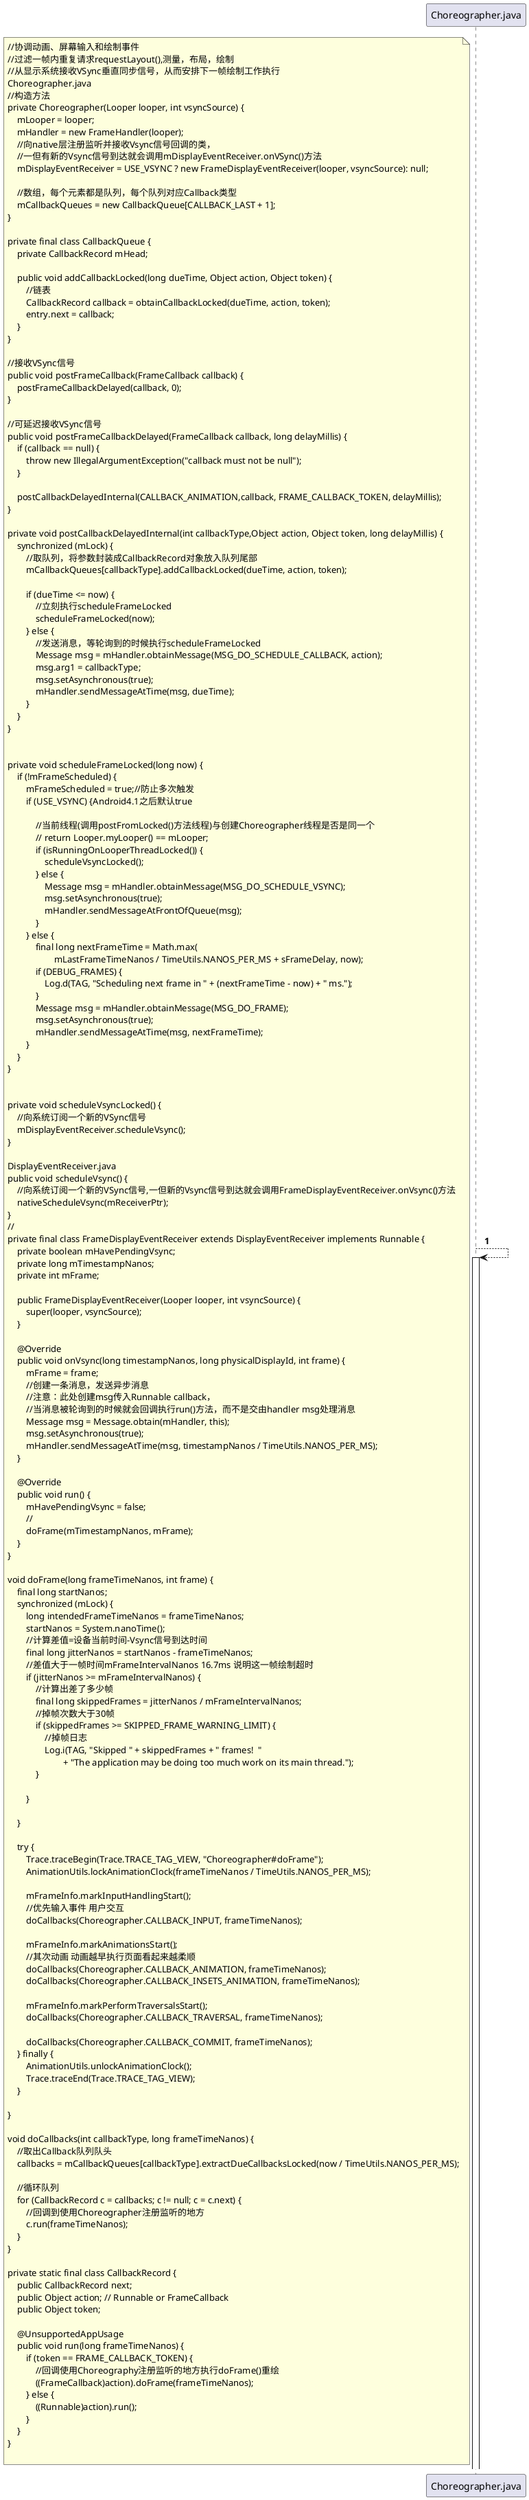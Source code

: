 @startuml
'https://plantuml.com/sequence-diagram

autonumber

'26 Activity之页面刷新机制  ViewRootImpl重绘
Choreographer.java --> Choreographer.java:
activate Choreographer.java
note left
//协调动画、屏幕输入和绘制事件
//过滤一帧内重复请求requestLayout(),测量，布局，绘制
//从显示系统接收VSync垂直同步信号，从而安排下一帧绘制工作执行
Choreographer.java
//构造方法
private Choreographer(Looper looper, int vsyncSource) {
    mLooper = looper;
    mHandler = new FrameHandler(looper);
    //向native层注册监听并接收Vsync信号回调的类，
    //一但有新的Vsync信号到达就会调用mDisplayEventReceiver.onVSync()方法
    mDisplayEventReceiver = USE_VSYNC ? new FrameDisplayEventReceiver(looper, vsyncSource): null;

    //数组，每个元素都是队列，每个队列对应Callback类型
    mCallbackQueues = new CallbackQueue[CALLBACK_LAST + 1];
}

private final class CallbackQueue {
    private CallbackRecord mHead;

    public void addCallbackLocked(long dueTime, Object action, Object token) {
        //链表
        CallbackRecord callback = obtainCallbackLocked(dueTime, action, token);
        entry.next = callback;
    }
}

//接收VSync信号
public void postFrameCallback(FrameCallback callback) {
    postFrameCallbackDelayed(callback, 0);
}

//可延迟接收VSync信号
public void postFrameCallbackDelayed(FrameCallback callback, long delayMillis) {
    if (callback == null) {
        throw new IllegalArgumentException("callback must not be null");
    }

    postCallbackDelayedInternal(CALLBACK_ANIMATION,callback, FRAME_CALLBACK_TOKEN, delayMillis);
}

private void postCallbackDelayedInternal(int callbackType,Object action, Object token, long delayMillis) {
    synchronized (mLock) {
        //取队列，将参数封装成CallbackRecord对象放入队列尾部
        mCallbackQueues[callbackType].addCallbackLocked(dueTime, action, token);

        if (dueTime <= now) {
            //立刻执行scheduleFrameLocked
            scheduleFrameLocked(now);
        } else {
            //发送消息，等轮询到的时候执行scheduleFrameLocked
            Message msg = mHandler.obtainMessage(MSG_DO_SCHEDULE_CALLBACK, action);
            msg.arg1 = callbackType;
            msg.setAsynchronous(true);
            mHandler.sendMessageAtTime(msg, dueTime);
        }
    }
}


private void scheduleFrameLocked(long now) {
    if (!mFrameScheduled) {
        mFrameScheduled = true;//防止多次触发
        if (USE_VSYNC) {Android4.1之后默认true

            //当前线程(调用postFromLocked()方法线程)与创建Choreographer线程是否是同一个
            // return Looper.myLooper() == mLooper;
            if (isRunningOnLooperThreadLocked()) {
                scheduleVsyncLocked();
            } else {
                Message msg = mHandler.obtainMessage(MSG_DO_SCHEDULE_VSYNC);
                msg.setAsynchronous(true);
                mHandler.sendMessageAtFrontOfQueue(msg);
            }
        } else {
            final long nextFrameTime = Math.max(
                    mLastFrameTimeNanos / TimeUtils.NANOS_PER_MS + sFrameDelay, now);
            if (DEBUG_FRAMES) {
                Log.d(TAG, "Scheduling next frame in " + (nextFrameTime - now) + " ms.");
            }
            Message msg = mHandler.obtainMessage(MSG_DO_FRAME);
            msg.setAsynchronous(true);
            mHandler.sendMessageAtTime(msg, nextFrameTime);
        }
    }
}


private void scheduleVsyncLocked() {
    //向系统订阅一个新的VSync信号
    mDisplayEventReceiver.scheduleVsync();
}

DisplayEventReceiver.java
public void scheduleVsync() {
    //向系统订阅一个新的VSync信号,一但新的Vsync信号到达就会调用FrameDisplayEventReceiver.onVsync()方法
    nativeScheduleVsync(mReceiverPtr);
}
//
private final class FrameDisplayEventReceiver extends DisplayEventReceiver implements Runnable {
    private boolean mHavePendingVsync;
    private long mTimestampNanos;
    private int mFrame;

    public FrameDisplayEventReceiver(Looper looper, int vsyncSource) {
        super(looper, vsyncSource);
    }

    @Override
    public void onVsync(long timestampNanos, long physicalDisplayId, int frame) {
        mFrame = frame;
        //创建一条消息，发送异步消息
        //注意：此处创建msg传入Runnable callback，
        //当消息被轮询到的时候就会回调执行run()方法，而不是交由handler msg处理消息
        Message msg = Message.obtain(mHandler, this);
        msg.setAsynchronous(true);
        mHandler.sendMessageAtTime(msg, timestampNanos / TimeUtils.NANOS_PER_MS);
    }

    @Override
    public void run() {
        mHavePendingVsync = false;
        //
        doFrame(mTimestampNanos, mFrame);
    }
}

void doFrame(long frameTimeNanos, int frame) {
    final long startNanos;
    synchronized (mLock) {
        long intendedFrameTimeNanos = frameTimeNanos;
        startNanos = System.nanoTime();
        //计算差值=设备当前时间-Vsync信号到达时间
        final long jitterNanos = startNanos - frameTimeNanos;
        //差值大于一帧时间mFrameIntervalNanos 16.7ms 说明这一帧绘制超时
        if (jitterNanos >= mFrameIntervalNanos) {
            //计算出差了多少帧
            final long skippedFrames = jitterNanos / mFrameIntervalNanos;
            //掉帧次数大于30帧
            if (skippedFrames >= SKIPPED_FRAME_WARNING_LIMIT) {
                //掉帧日志
                Log.i(TAG, "Skipped " + skippedFrames + " frames!  "
                        + "The application may be doing too much work on its main thread.");
            }

        }

    }

    try {
        Trace.traceBegin(Trace.TRACE_TAG_VIEW, "Choreographer#doFrame");
        AnimationUtils.lockAnimationClock(frameTimeNanos / TimeUtils.NANOS_PER_MS);

        mFrameInfo.markInputHandlingStart();
        //优先输入事件 用户交互
        doCallbacks(Choreographer.CALLBACK_INPUT, frameTimeNanos);

        mFrameInfo.markAnimationsStart();
        //其次动画 动画越早执行页面看起来越柔顺
        doCallbacks(Choreographer.CALLBACK_ANIMATION, frameTimeNanos);
        doCallbacks(Choreographer.CALLBACK_INSETS_ANIMATION, frameTimeNanos);

        mFrameInfo.markPerformTraversalsStart();
        doCallbacks(Choreographer.CALLBACK_TRAVERSAL, frameTimeNanos);

        doCallbacks(Choreographer.CALLBACK_COMMIT, frameTimeNanos);
    } finally {
        AnimationUtils.unlockAnimationClock();
        Trace.traceEnd(Trace.TRACE_TAG_VIEW);
    }

}

void doCallbacks(int callbackType, long frameTimeNanos) {
    //取出Callback队列队头
    callbacks = mCallbackQueues[callbackType].extractDueCallbacksLocked(now / TimeUtils.NANOS_PER_MS);

    //循环队列
    for (CallbackRecord c = callbacks; c != null; c = c.next) {
        //回调到使用Choreographer注册监听的地方
        c.run(frameTimeNanos);
    }
}

private static final class CallbackRecord {
    public CallbackRecord next;
    public Object action; // Runnable or FrameCallback
    public Object token;

    @UnsupportedAppUsage
    public void run(long frameTimeNanos) {
        if (token == FRAME_CALLBACK_TOKEN) {
            //回调使用Choreography注册监听的地方执行doFrame()重绘
            ((FrameCallback)action).doFrame(frameTimeNanos);
        } else {
            ((Runnable)action).run();
        }
    }
}

end note




@enduml